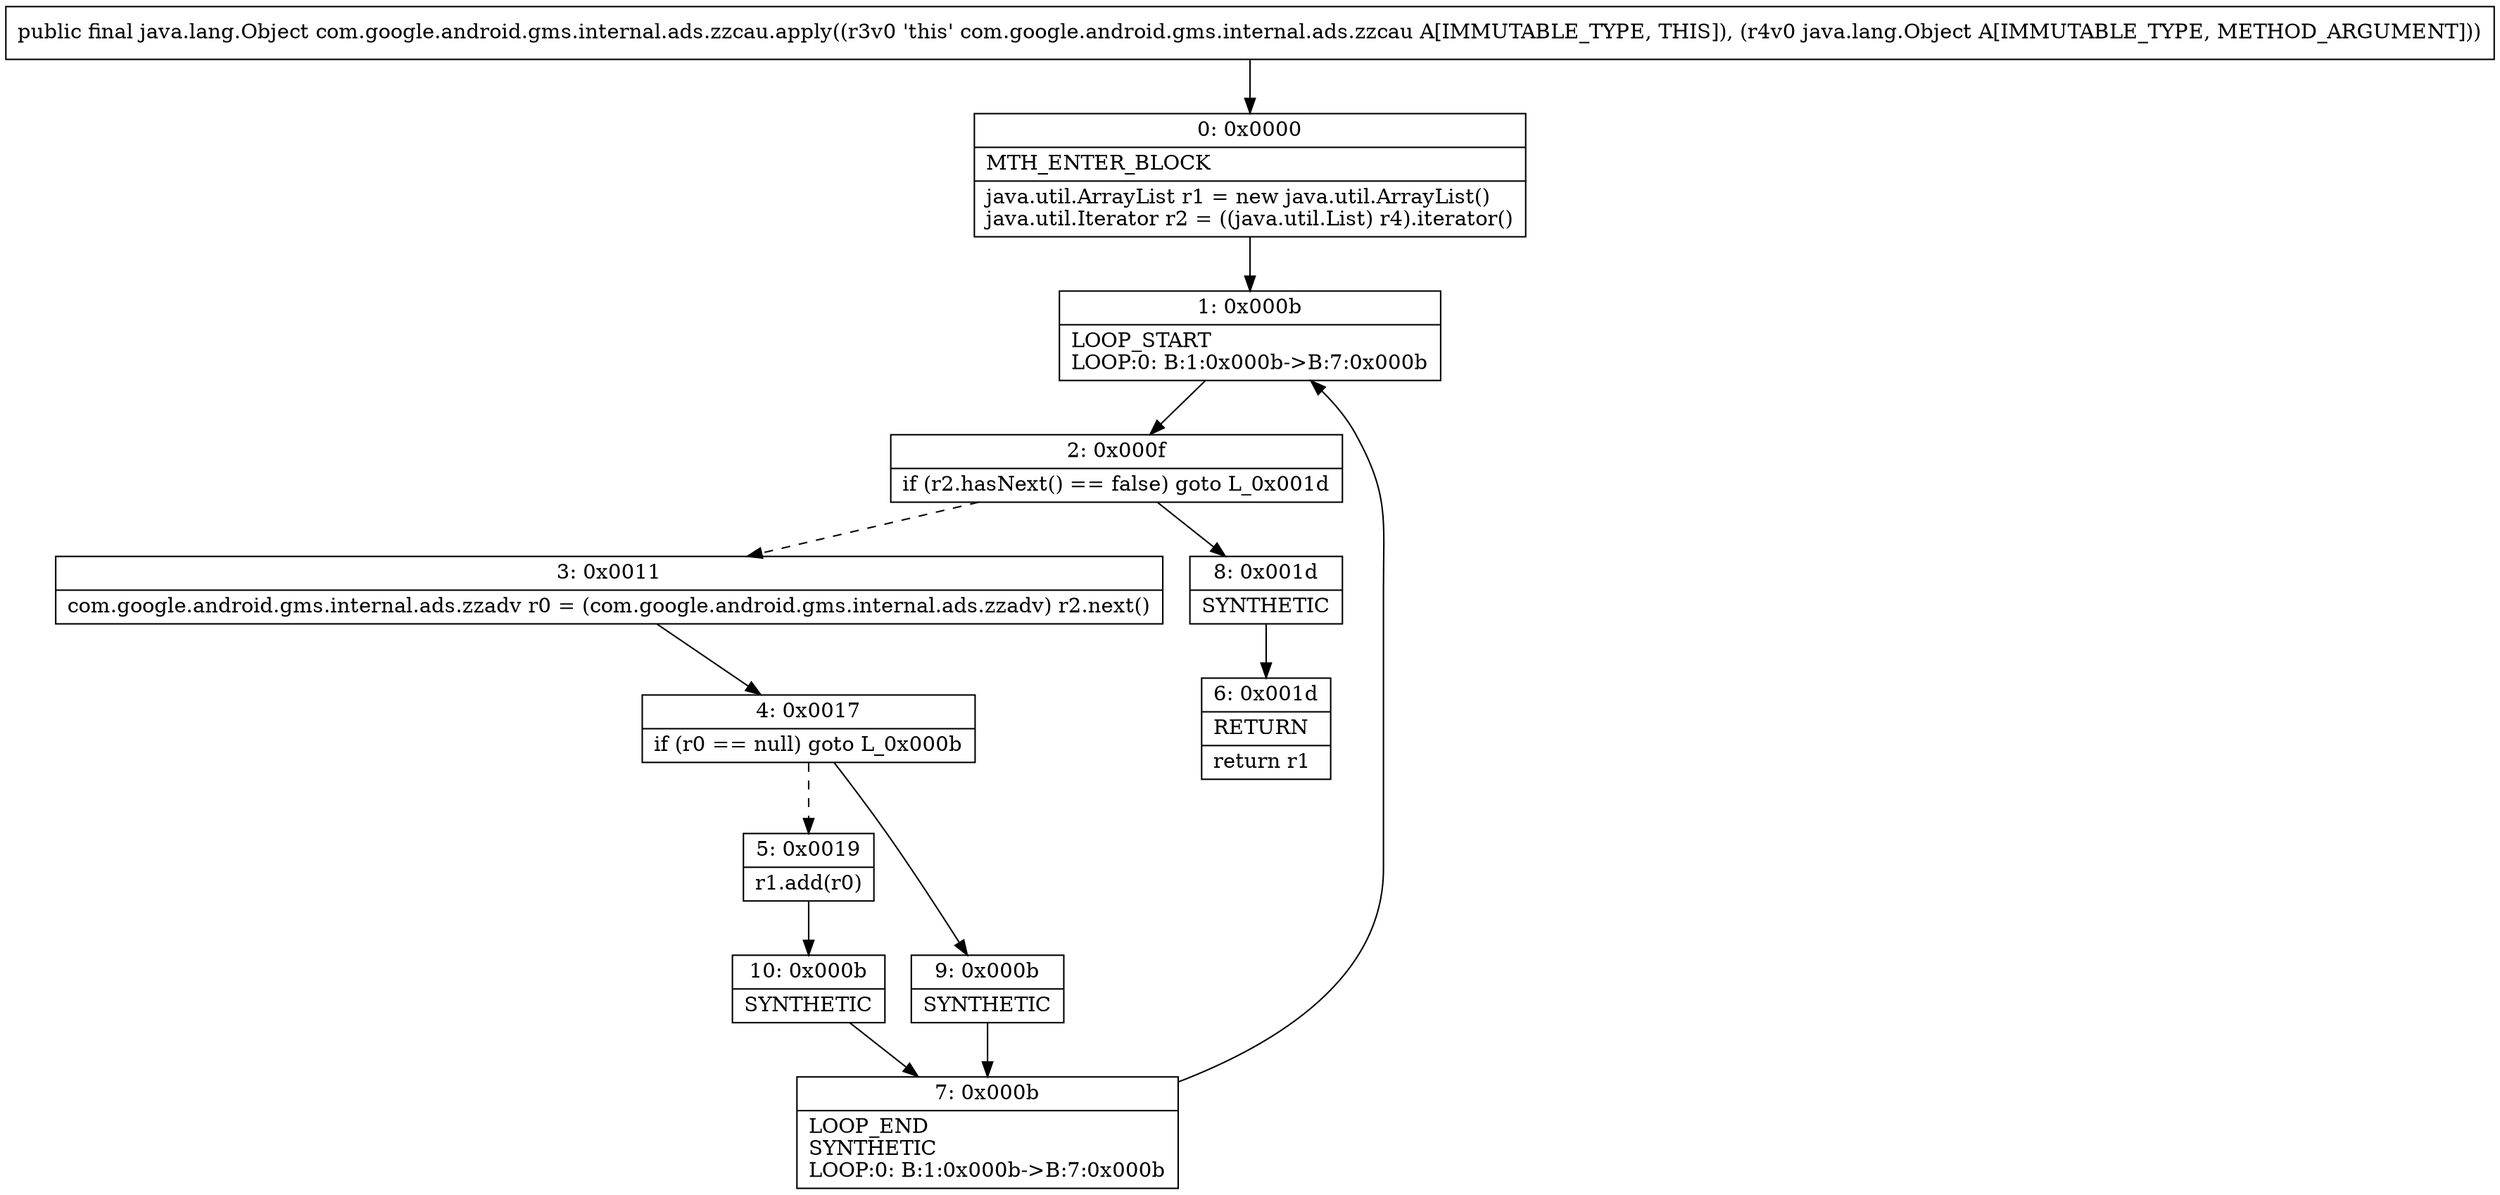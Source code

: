 digraph "CFG forcom.google.android.gms.internal.ads.zzcau.apply(Ljava\/lang\/Object;)Ljava\/lang\/Object;" {
Node_0 [shape=record,label="{0\:\ 0x0000|MTH_ENTER_BLOCK\l|java.util.ArrayList r1 = new java.util.ArrayList()\ljava.util.Iterator r2 = ((java.util.List) r4).iterator()\l}"];
Node_1 [shape=record,label="{1\:\ 0x000b|LOOP_START\lLOOP:0: B:1:0x000b\-\>B:7:0x000b\l}"];
Node_2 [shape=record,label="{2\:\ 0x000f|if (r2.hasNext() == false) goto L_0x001d\l}"];
Node_3 [shape=record,label="{3\:\ 0x0011|com.google.android.gms.internal.ads.zzadv r0 = (com.google.android.gms.internal.ads.zzadv) r2.next()\l}"];
Node_4 [shape=record,label="{4\:\ 0x0017|if (r0 == null) goto L_0x000b\l}"];
Node_5 [shape=record,label="{5\:\ 0x0019|r1.add(r0)\l}"];
Node_6 [shape=record,label="{6\:\ 0x001d|RETURN\l|return r1\l}"];
Node_7 [shape=record,label="{7\:\ 0x000b|LOOP_END\lSYNTHETIC\lLOOP:0: B:1:0x000b\-\>B:7:0x000b\l}"];
Node_8 [shape=record,label="{8\:\ 0x001d|SYNTHETIC\l}"];
Node_9 [shape=record,label="{9\:\ 0x000b|SYNTHETIC\l}"];
Node_10 [shape=record,label="{10\:\ 0x000b|SYNTHETIC\l}"];
MethodNode[shape=record,label="{public final java.lang.Object com.google.android.gms.internal.ads.zzcau.apply((r3v0 'this' com.google.android.gms.internal.ads.zzcau A[IMMUTABLE_TYPE, THIS]), (r4v0 java.lang.Object A[IMMUTABLE_TYPE, METHOD_ARGUMENT])) }"];
MethodNode -> Node_0;
Node_0 -> Node_1;
Node_1 -> Node_2;
Node_2 -> Node_3[style=dashed];
Node_2 -> Node_8;
Node_3 -> Node_4;
Node_4 -> Node_5[style=dashed];
Node_4 -> Node_9;
Node_5 -> Node_10;
Node_7 -> Node_1;
Node_8 -> Node_6;
Node_9 -> Node_7;
Node_10 -> Node_7;
}

